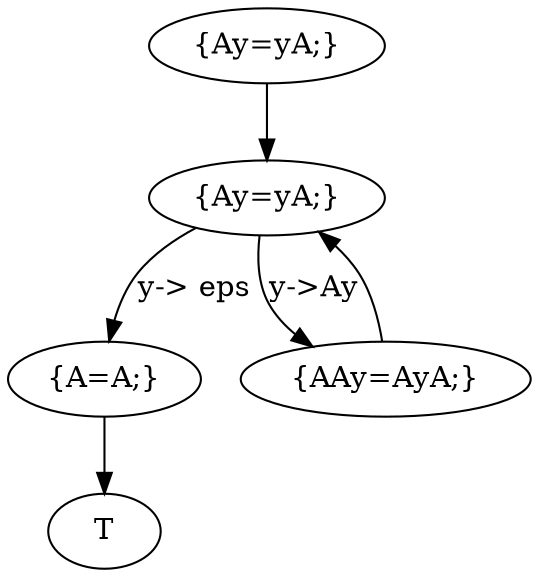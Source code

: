 digraph {
	109724642949 [label="{Ay=yA;}"]
	109724642958 [label="{Ay=yA;}"]
	109724642949 -> 109724642958 [label=""]
	109724642964 [label="{A=A;}"]
	109724642958 -> 109724642964 [label="y-> eps"]
	109724642991 [label=T]
	109724642964 -> 109724642991 [label=""]
	109724643027 [label="{AAy=AyA;}"]
	109724642958 -> 109724643027 [label="y->Ay"]
	109724642958 [label="{Ay=yA;}"]
	109724643027 -> 109724642958 [label=""]
}
